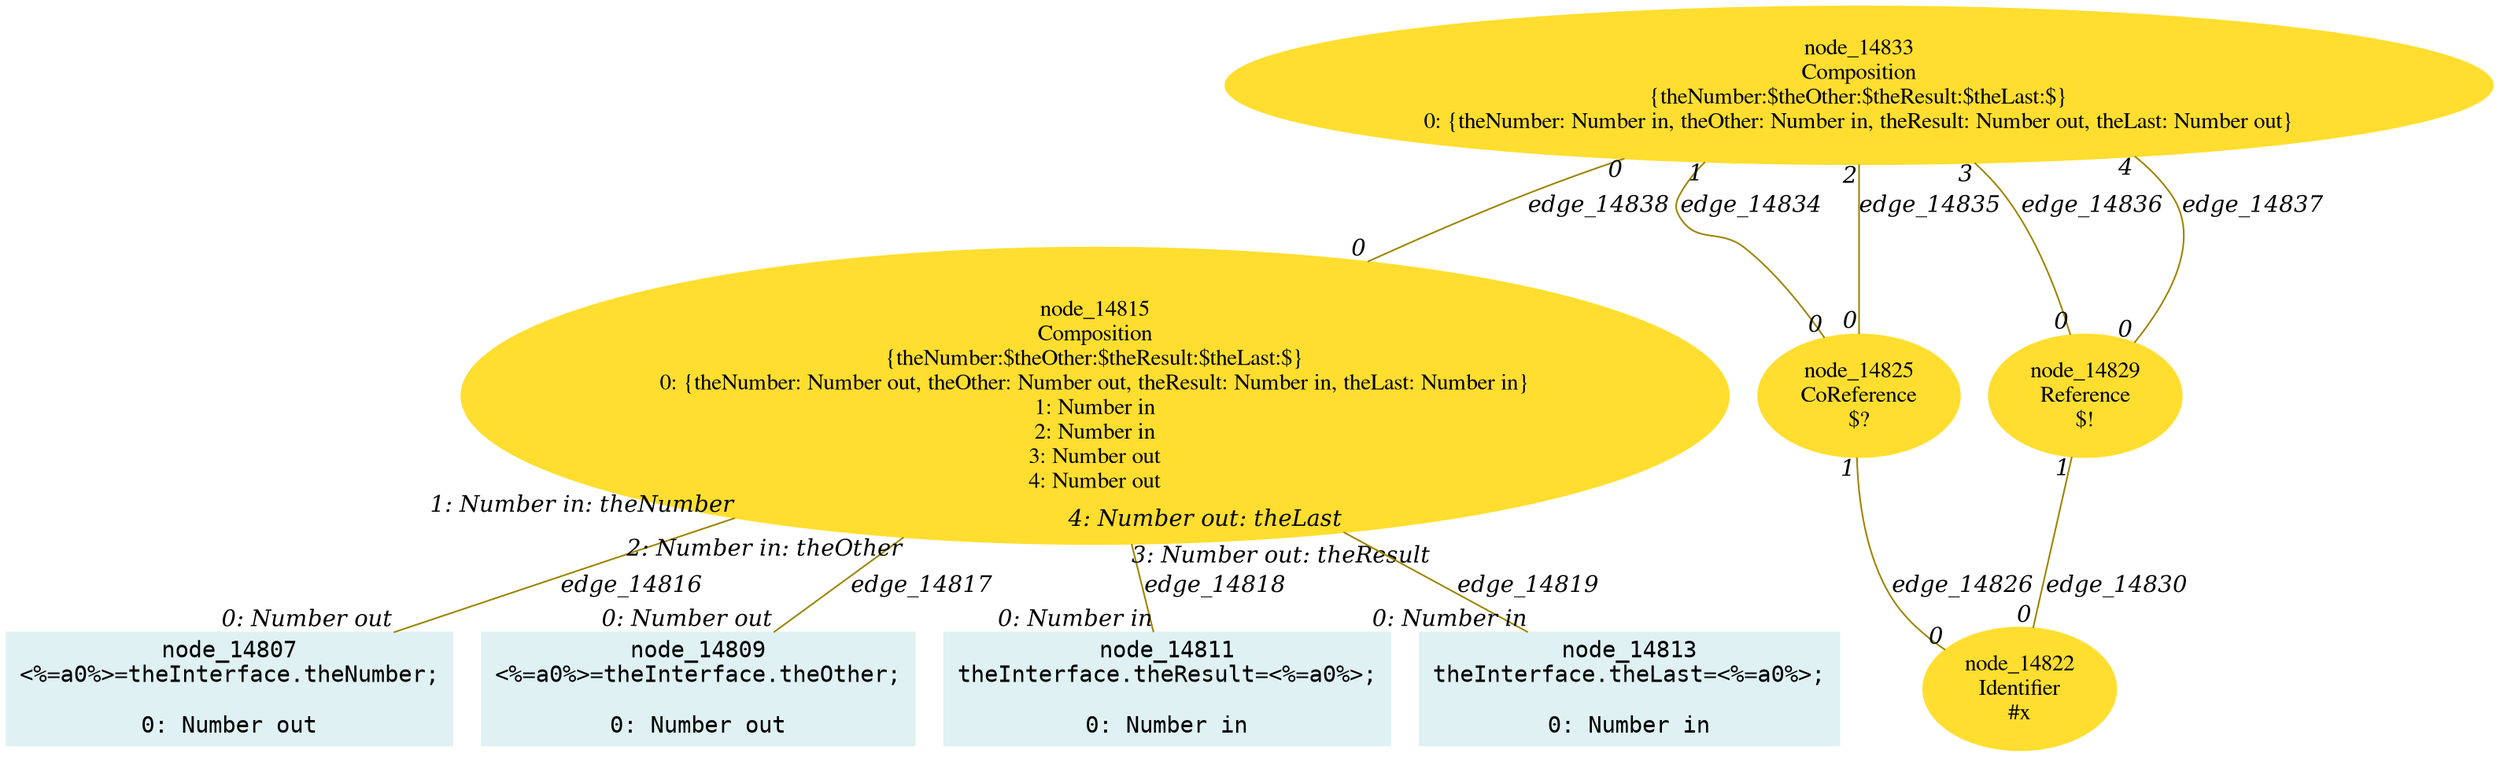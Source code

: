 digraph g{node_14807 [shape="box", style="filled", color="#dff1f2", fontname="Courier", label="node_14807
<%=a0%>=theInterface.theNumber;

0: Number out" ]
node_14809 [shape="box", style="filled", color="#dff1f2", fontname="Courier", label="node_14809
<%=a0%>=theInterface.theOther;

0: Number out" ]
node_14811 [shape="box", style="filled", color="#dff1f2", fontname="Courier", label="node_14811
theInterface.theResult=<%=a0%>;

0: Number in" ]
node_14813 [shape="box", style="filled", color="#dff1f2", fontname="Courier", label="node_14813
theInterface.theLast=<%=a0%>;

0: Number in" ]
node_14815 [shape="ellipse", style="filled", color="#ffde2f", fontname="Times", label="node_14815
Composition
{theNumber:$theOther:$theResult:$theLast:$}
0: {theNumber: Number out, theOther: Number out, theResult: Number in, theLast: Number in}
1: Number in
2: Number in
3: Number out
4: Number out" ]
node_14822 [shape="ellipse", style="filled", color="#ffde2f", fontname="Times", label="node_14822
Identifier
#x
" ]
node_14825 [shape="ellipse", style="filled", color="#ffde2f", fontname="Times", label="node_14825
CoReference
$?
" ]
node_14829 [shape="ellipse", style="filled", color="#ffde2f", fontname="Times", label="node_14829
Reference
$!
" ]
node_14833 [shape="ellipse", style="filled", color="#ffde2f", fontname="Times", label="node_14833
Composition
{theNumber:$theOther:$theResult:$theLast:$}
0: {theNumber: Number in, theOther: Number in, theResult: Number out, theLast: Number out}" ]
node_14815 -> node_14807 [dir=none, arrowHead=none, fontname="Times-Italic", arrowsize=1, color="#9d8400", label="edge_14816",  headlabel="0: Number out", taillabel="1: Number in: theNumber" ]
node_14815 -> node_14809 [dir=none, arrowHead=none, fontname="Times-Italic", arrowsize=1, color="#9d8400", label="edge_14817",  headlabel="0: Number out", taillabel="2: Number in: theOther" ]
node_14815 -> node_14811 [dir=none, arrowHead=none, fontname="Times-Italic", arrowsize=1, color="#9d8400", label="edge_14818",  headlabel="0: Number in", taillabel="3: Number out: theResult" ]
node_14815 -> node_14813 [dir=none, arrowHead=none, fontname="Times-Italic", arrowsize=1, color="#9d8400", label="edge_14819",  headlabel="0: Number in", taillabel="4: Number out: theLast" ]
node_14825 -> node_14822 [dir=none, arrowHead=none, fontname="Times-Italic", arrowsize=1, color="#9d8400", label="edge_14826",  headlabel="0", taillabel="1" ]
node_14829 -> node_14822 [dir=none, arrowHead=none, fontname="Times-Italic", arrowsize=1, color="#9d8400", label="edge_14830",  headlabel="0", taillabel="1" ]
node_14833 -> node_14825 [dir=none, arrowHead=none, fontname="Times-Italic", arrowsize=1, color="#9d8400", label="edge_14834",  headlabel="0", taillabel="1" ]
node_14833 -> node_14825 [dir=none, arrowHead=none, fontname="Times-Italic", arrowsize=1, color="#9d8400", label="edge_14835",  headlabel="0", taillabel="2" ]
node_14833 -> node_14829 [dir=none, arrowHead=none, fontname="Times-Italic", arrowsize=1, color="#9d8400", label="edge_14836",  headlabel="0", taillabel="3" ]
node_14833 -> node_14829 [dir=none, arrowHead=none, fontname="Times-Italic", arrowsize=1, color="#9d8400", label="edge_14837",  headlabel="0", taillabel="4" ]
node_14833 -> node_14815 [dir=none, arrowHead=none, fontname="Times-Italic", arrowsize=1, color="#9d8400", label="edge_14838",  headlabel="0", taillabel="0" ]
}